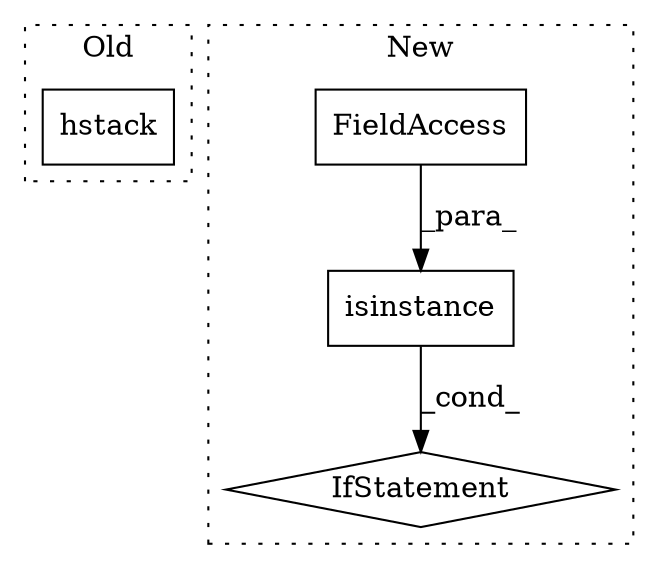digraph G {
subgraph cluster0 {
1 [label="hstack" a="32" s="2641,2754" l="12,2" shape="box"];
label = "Old";
style="dotted";
}
subgraph cluster1 {
2 [label="isinstance" a="32" s="2947,2981" l="11,1" shape="box"];
3 [label="FieldAccess" a="22" s="2958" l="15" shape="box"];
4 [label="IfStatement" a="25" s="2943,2982" l="4,2" shape="diamond"];
label = "New";
style="dotted";
}
2 -> 4 [label="_cond_"];
3 -> 2 [label="_para_"];
}